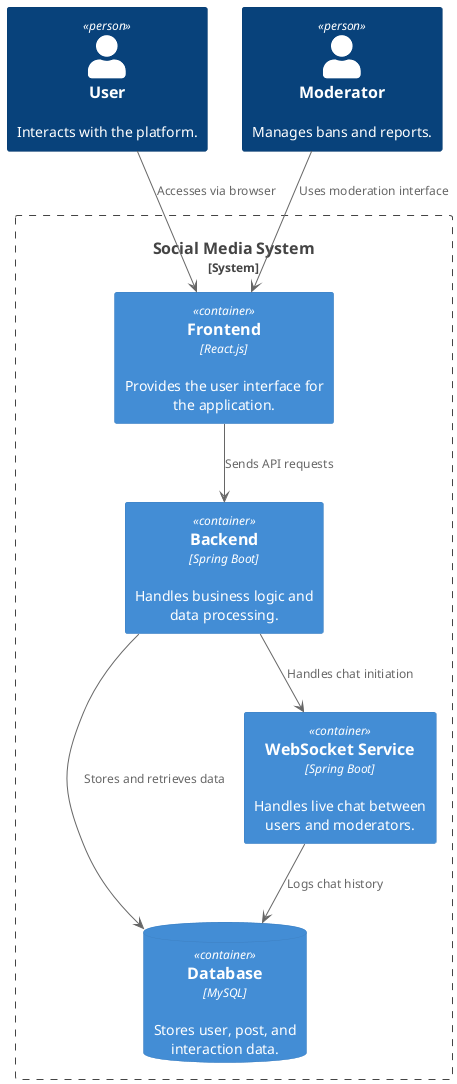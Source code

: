 @startuml
!include <C4/C4_Container>

Person(user, "User", "Interacts with the platform.")
Person(moderator, "Moderator", "Manages bans and reports.")

System_Boundary(socialMedia, "Social Media System") {
    Container(frontend, "Frontend", "React.js", "Provides the user interface for the application.")
    Container(backend, "Backend", "Spring Boot", "Handles business logic and data processing.")
    ContainerDb(database, "Database", "MySQL", "Stores user, post, and interaction data.")
    Container(webSocketService, "WebSocket Service", "Spring Boot", "Handles live chat between users and moderators.")
}

' Relationships
user -down-> frontend : "Accesses via browser"
frontend -down-> backend : "Sends API requests"
backend -down-> database : "Stores and retrieves data"
backend -down-> webSocketService : "Handles chat initiation"
moderator -down-> frontend : "Uses moderation interface"
webSocketService -down-> database : "Logs chat history"
@enduml
